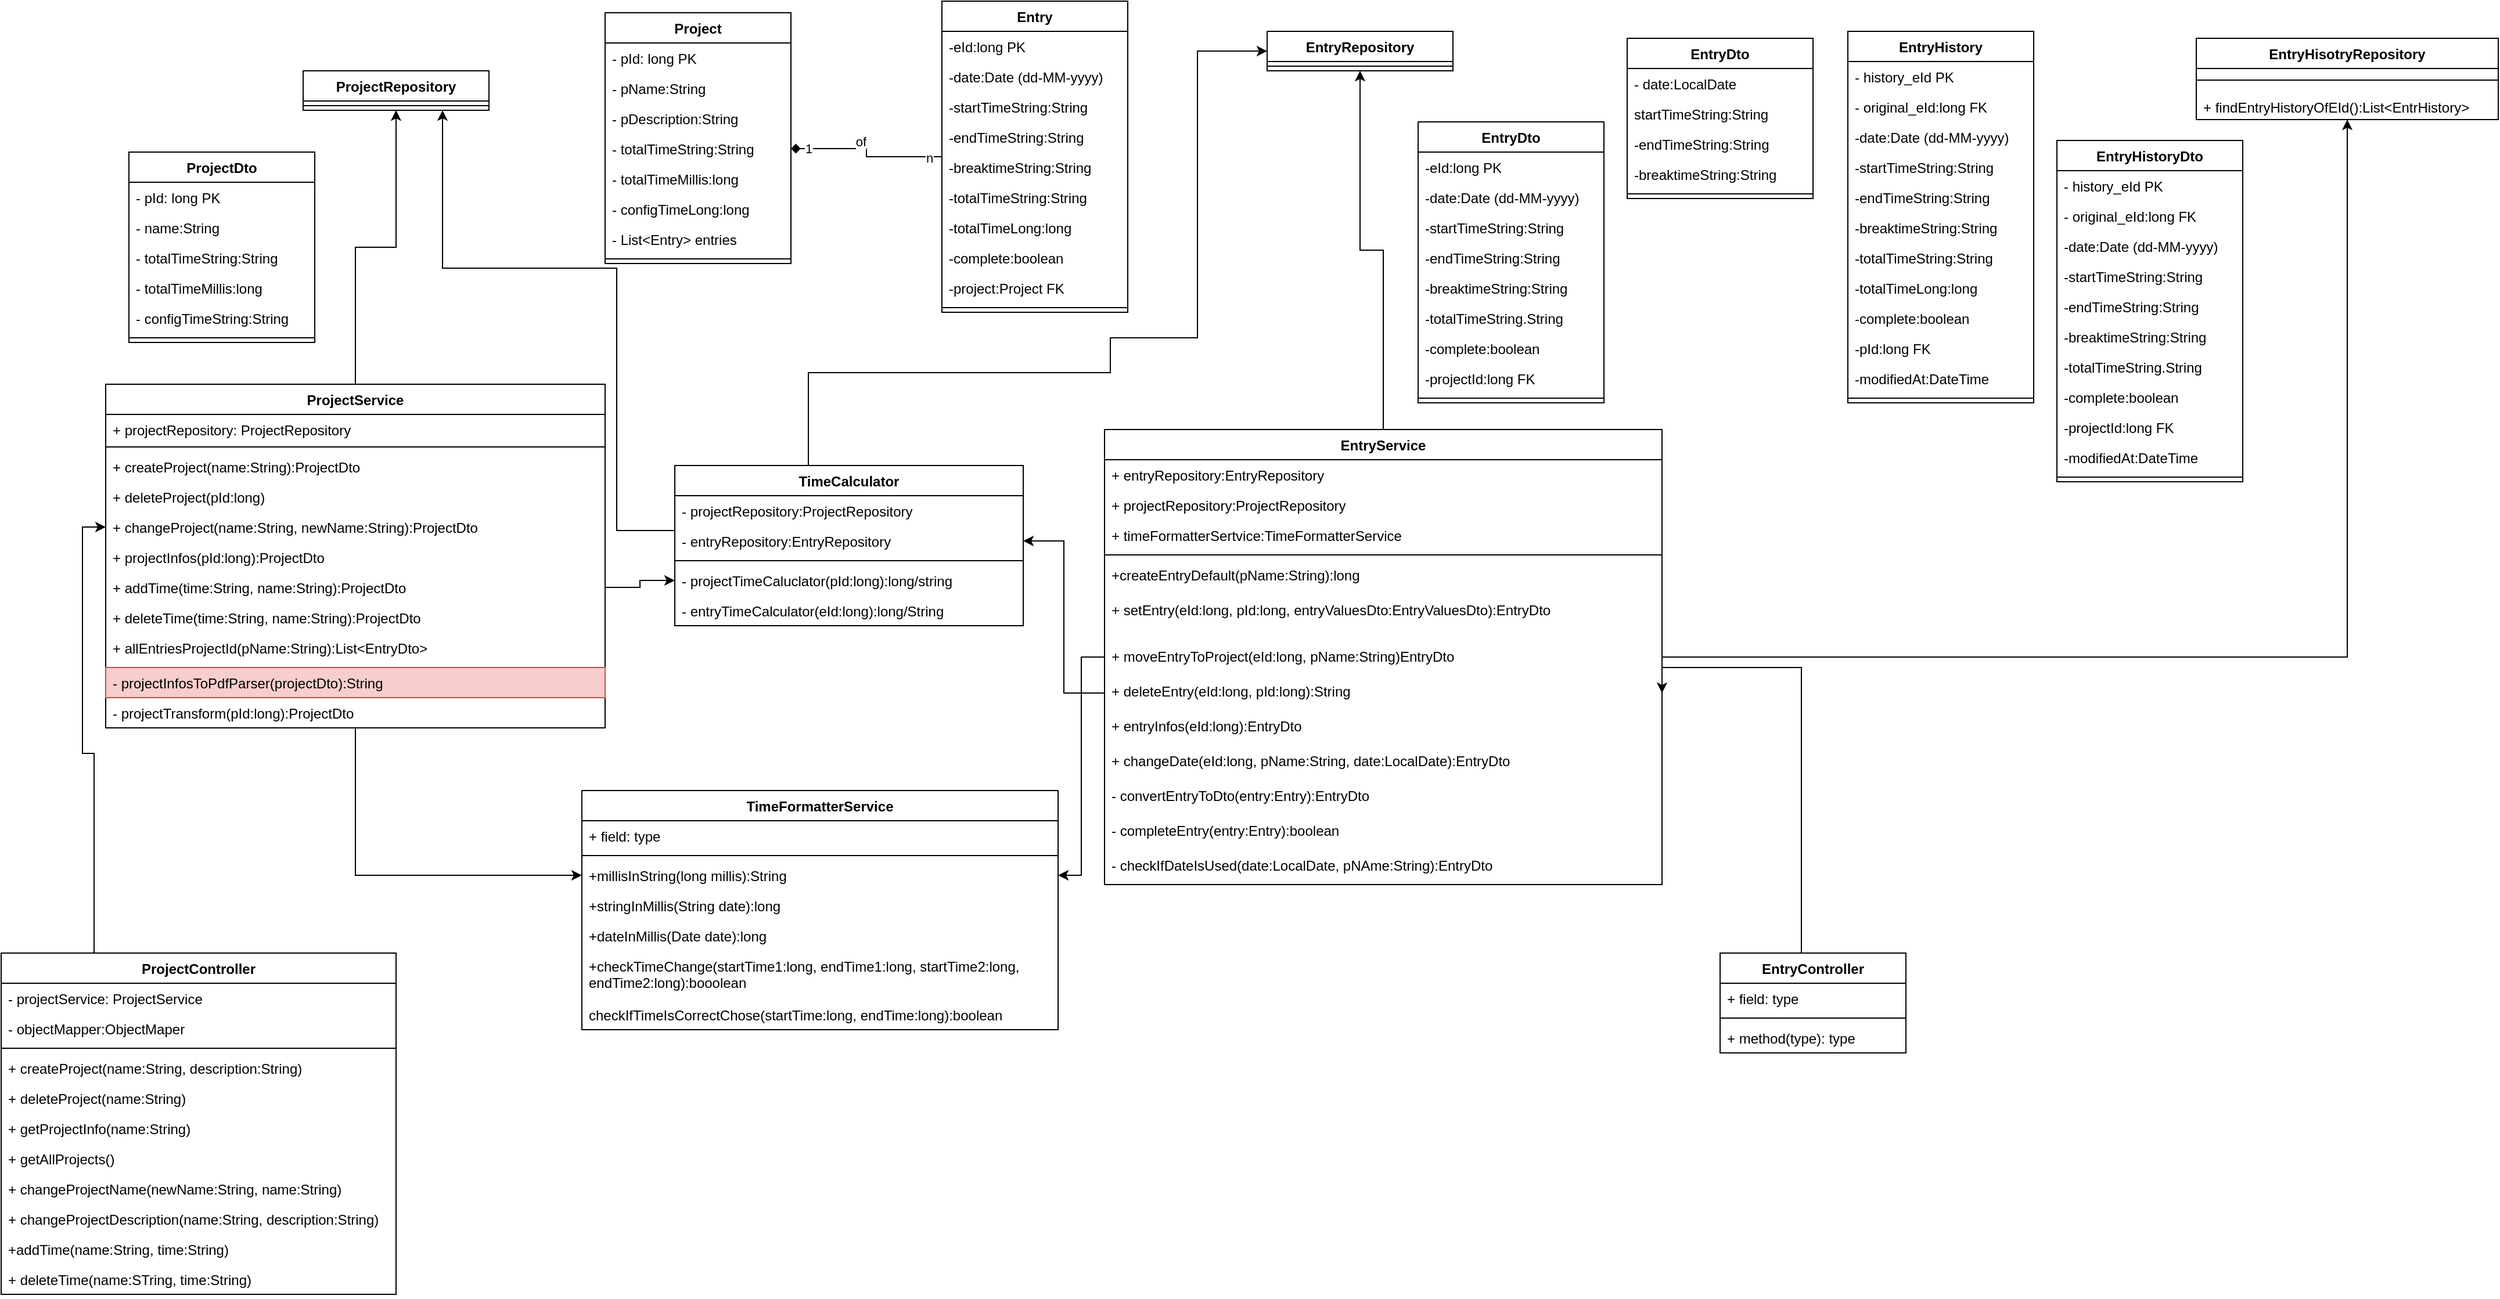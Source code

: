 <mxfile version="22.0.3" type="device">
  <diagram id="C5RBs43oDa-KdzZeNtuy" name="Page-1">
    <mxGraphModel dx="1861" dy="605" grid="1" gridSize="10" guides="1" tooltips="1" connect="1" arrows="1" fold="1" page="1" pageScale="1" pageWidth="827" pageHeight="1169" math="0" shadow="0">
      <root>
        <mxCell id="WIyWlLk6GJQsqaUBKTNV-0" />
        <mxCell id="WIyWlLk6GJQsqaUBKTNV-1" parent="WIyWlLk6GJQsqaUBKTNV-0" />
        <mxCell id="MqTbyZAQvjHWYt7Ieo_K-0" value="Project" style="swimlane;fontStyle=1;align=center;verticalAlign=top;childLayout=stackLayout;horizontal=1;startSize=26;horizontalStack=0;resizeParent=1;resizeParentMax=0;resizeLast=0;collapsible=1;marginBottom=0;whiteSpace=wrap;html=1;" parent="WIyWlLk6GJQsqaUBKTNV-1" vertex="1">
          <mxGeometry x="180" y="40" width="160" height="216" as="geometry" />
        </mxCell>
        <mxCell id="MqTbyZAQvjHWYt7Ieo_K-1" value="- pId: long PK" style="text;strokeColor=none;fillColor=none;align=left;verticalAlign=top;spacingLeft=4;spacingRight=4;overflow=hidden;rotatable=0;points=[[0,0.5],[1,0.5]];portConstraint=eastwest;whiteSpace=wrap;html=1;" parent="MqTbyZAQvjHWYt7Ieo_K-0" vertex="1">
          <mxGeometry y="26" width="160" height="26" as="geometry" />
        </mxCell>
        <mxCell id="MqTbyZAQvjHWYt7Ieo_K-11" value="- pName:String" style="text;strokeColor=none;fillColor=none;align=left;verticalAlign=top;spacingLeft=4;spacingRight=4;overflow=hidden;rotatable=0;points=[[0,0.5],[1,0.5]];portConstraint=eastwest;whiteSpace=wrap;html=1;" parent="MqTbyZAQvjHWYt7Ieo_K-0" vertex="1">
          <mxGeometry y="52" width="160" height="26" as="geometry" />
        </mxCell>
        <mxCell id="8mKDFnRd-coSrp0wZsbe-7" value="- pDescription:String" style="text;strokeColor=none;fillColor=none;align=left;verticalAlign=top;spacingLeft=4;spacingRight=4;overflow=hidden;rotatable=0;points=[[0,0.5],[1,0.5]];portConstraint=eastwest;whiteSpace=wrap;html=1;" parent="MqTbyZAQvjHWYt7Ieo_K-0" vertex="1">
          <mxGeometry y="78" width="160" height="26" as="geometry" />
        </mxCell>
        <mxCell id="MqTbyZAQvjHWYt7Ieo_K-12" value="- totalTimeString:String" style="text;strokeColor=none;fillColor=none;align=left;verticalAlign=top;spacingLeft=4;spacingRight=4;overflow=hidden;rotatable=0;points=[[0,0.5],[1,0.5]];portConstraint=eastwest;whiteSpace=wrap;html=1;" parent="MqTbyZAQvjHWYt7Ieo_K-0" vertex="1">
          <mxGeometry y="104" width="160" height="26" as="geometry" />
        </mxCell>
        <mxCell id="MqTbyZAQvjHWYt7Ieo_K-13" value="- totalTimeMillis:long" style="text;strokeColor=none;fillColor=none;align=left;verticalAlign=top;spacingLeft=4;spacingRight=4;overflow=hidden;rotatable=0;points=[[0,0.5],[1,0.5]];portConstraint=eastwest;whiteSpace=wrap;html=1;" parent="MqTbyZAQvjHWYt7Ieo_K-0" vertex="1">
          <mxGeometry y="130" width="160" height="26" as="geometry" />
        </mxCell>
        <mxCell id="MqTbyZAQvjHWYt7Ieo_K-17" value="- configTimeLong:long" style="text;strokeColor=none;fillColor=none;align=left;verticalAlign=top;spacingLeft=4;spacingRight=4;overflow=hidden;rotatable=0;points=[[0,0.5],[1,0.5]];portConstraint=eastwest;whiteSpace=wrap;html=1;" parent="MqTbyZAQvjHWYt7Ieo_K-0" vertex="1">
          <mxGeometry y="156" width="160" height="26" as="geometry" />
        </mxCell>
        <mxCell id="sRHcIwm3Rfbz5wvTVH0r-34" value="- List&amp;lt;Entry&amp;gt; entries" style="text;strokeColor=none;fillColor=none;align=left;verticalAlign=top;spacingLeft=4;spacingRight=4;overflow=hidden;rotatable=0;points=[[0,0.5],[1,0.5]];portConstraint=eastwest;whiteSpace=wrap;html=1;" parent="MqTbyZAQvjHWYt7Ieo_K-0" vertex="1">
          <mxGeometry y="182" width="160" height="26" as="geometry" />
        </mxCell>
        <mxCell id="MqTbyZAQvjHWYt7Ieo_K-2" value="" style="line;strokeWidth=1;fillColor=none;align=left;verticalAlign=middle;spacingTop=-1;spacingLeft=3;spacingRight=3;rotatable=0;labelPosition=right;points=[];portConstraint=eastwest;strokeColor=inherit;" parent="MqTbyZAQvjHWYt7Ieo_K-0" vertex="1">
          <mxGeometry y="208" width="160" height="8" as="geometry" />
        </mxCell>
        <mxCell id="MqTbyZAQvjHWYt7Ieo_K-25" style="edgeStyle=orthogonalEdgeStyle;rounded=0;orthogonalLoop=1;jettySize=auto;html=1;entryX=1;entryY=0.5;entryDx=0;entryDy=0;endArrow=diamond;endFill=1;" parent="WIyWlLk6GJQsqaUBKTNV-1" source="MqTbyZAQvjHWYt7Ieo_K-4" target="MqTbyZAQvjHWYt7Ieo_K-12" edge="1">
          <mxGeometry relative="1" as="geometry" />
        </mxCell>
        <mxCell id="MqTbyZAQvjHWYt7Ieo_K-26" value="of" style="edgeLabel;html=1;align=center;verticalAlign=middle;resizable=0;points=[];" parent="MqTbyZAQvjHWYt7Ieo_K-25" vertex="1" connectable="0">
          <mxGeometry x="0.127" y="-6" relative="1" as="geometry">
            <mxPoint as="offset" />
          </mxGeometry>
        </mxCell>
        <mxCell id="MqTbyZAQvjHWYt7Ieo_K-30" value="1" style="edgeLabel;html=1;align=center;verticalAlign=middle;resizable=0;points=[];" parent="MqTbyZAQvjHWYt7Ieo_K-25" vertex="1" connectable="0">
          <mxGeometry x="0.78" relative="1" as="geometry">
            <mxPoint as="offset" />
          </mxGeometry>
        </mxCell>
        <mxCell id="MqTbyZAQvjHWYt7Ieo_K-31" value="n" style="edgeLabel;html=1;align=center;verticalAlign=middle;resizable=0;points=[];" parent="MqTbyZAQvjHWYt7Ieo_K-25" vertex="1" connectable="0">
          <mxGeometry x="-0.835" y="1" relative="1" as="geometry">
            <mxPoint as="offset" />
          </mxGeometry>
        </mxCell>
        <mxCell id="MqTbyZAQvjHWYt7Ieo_K-4" value="Entry" style="swimlane;fontStyle=1;align=center;verticalAlign=top;childLayout=stackLayout;horizontal=1;startSize=26;horizontalStack=0;resizeParent=1;resizeParentMax=0;resizeLast=0;collapsible=1;marginBottom=0;whiteSpace=wrap;html=1;" parent="WIyWlLk6GJQsqaUBKTNV-1" vertex="1">
          <mxGeometry x="470" y="30" width="160" height="268" as="geometry" />
        </mxCell>
        <mxCell id="MqTbyZAQvjHWYt7Ieo_K-5" value="-eId:long PK" style="text;strokeColor=none;fillColor=none;align=left;verticalAlign=top;spacingLeft=4;spacingRight=4;overflow=hidden;rotatable=0;points=[[0,0.5],[1,0.5]];portConstraint=eastwest;whiteSpace=wrap;html=1;" parent="MqTbyZAQvjHWYt7Ieo_K-4" vertex="1">
          <mxGeometry y="26" width="160" height="26" as="geometry" />
        </mxCell>
        <mxCell id="MqTbyZAQvjHWYt7Ieo_K-19" value="-date:Date (dd-MM-yyyy)" style="text;strokeColor=none;fillColor=none;align=left;verticalAlign=top;spacingLeft=4;spacingRight=4;overflow=hidden;rotatable=0;points=[[0,0.5],[1,0.5]];portConstraint=eastwest;whiteSpace=wrap;html=1;" parent="MqTbyZAQvjHWYt7Ieo_K-4" vertex="1">
          <mxGeometry y="52" width="160" height="26" as="geometry" />
        </mxCell>
        <mxCell id="MqTbyZAQvjHWYt7Ieo_K-23" value="-startTimeString:String" style="text;strokeColor=none;fillColor=none;align=left;verticalAlign=top;spacingLeft=4;spacingRight=4;overflow=hidden;rotatable=0;points=[[0,0.5],[1,0.5]];portConstraint=eastwest;whiteSpace=wrap;html=1;" parent="MqTbyZAQvjHWYt7Ieo_K-4" vertex="1">
          <mxGeometry y="78" width="160" height="26" as="geometry" />
        </mxCell>
        <mxCell id="MqTbyZAQvjHWYt7Ieo_K-22" value="-endTimeString:String" style="text;strokeColor=none;fillColor=none;align=left;verticalAlign=top;spacingLeft=4;spacingRight=4;overflow=hidden;rotatable=0;points=[[0,0.5],[1,0.5]];portConstraint=eastwest;whiteSpace=wrap;html=1;" parent="MqTbyZAQvjHWYt7Ieo_K-4" vertex="1">
          <mxGeometry y="104" width="160" height="26" as="geometry" />
        </mxCell>
        <mxCell id="MqTbyZAQvjHWYt7Ieo_K-21" value="-breaktimeString:String" style="text;strokeColor=none;fillColor=none;align=left;verticalAlign=top;spacingLeft=4;spacingRight=4;overflow=hidden;rotatable=0;points=[[0,0.5],[1,0.5]];portConstraint=eastwest;whiteSpace=wrap;html=1;" parent="MqTbyZAQvjHWYt7Ieo_K-4" vertex="1">
          <mxGeometry y="130" width="160" height="26" as="geometry" />
        </mxCell>
        <mxCell id="MqTbyZAQvjHWYt7Ieo_K-29" value="-totalTimeString:String" style="text;strokeColor=none;fillColor=none;align=left;verticalAlign=top;spacingLeft=4;spacingRight=4;overflow=hidden;rotatable=0;points=[[0,0.5],[1,0.5]];portConstraint=eastwest;whiteSpace=wrap;html=1;" parent="MqTbyZAQvjHWYt7Ieo_K-4" vertex="1">
          <mxGeometry y="156" width="160" height="26" as="geometry" />
        </mxCell>
        <mxCell id="MqTbyZAQvjHWYt7Ieo_K-112" value="-totalTimeLong:long" style="text;strokeColor=none;fillColor=none;align=left;verticalAlign=top;spacingLeft=4;spacingRight=4;overflow=hidden;rotatable=0;points=[[0,0.5],[1,0.5]];portConstraint=eastwest;whiteSpace=wrap;html=1;" parent="MqTbyZAQvjHWYt7Ieo_K-4" vertex="1">
          <mxGeometry y="182" width="160" height="26" as="geometry" />
        </mxCell>
        <mxCell id="MqTbyZAQvjHWYt7Ieo_K-111" value="-complete:boolean" style="text;strokeColor=none;fillColor=none;align=left;verticalAlign=top;spacingLeft=4;spacingRight=4;overflow=hidden;rotatable=0;points=[[0,0.5],[1,0.5]];portConstraint=eastwest;whiteSpace=wrap;html=1;" parent="MqTbyZAQvjHWYt7Ieo_K-4" vertex="1">
          <mxGeometry y="208" width="160" height="26" as="geometry" />
        </mxCell>
        <mxCell id="MqTbyZAQvjHWYt7Ieo_K-18" value="-project:Project FK" style="text;strokeColor=none;fillColor=none;align=left;verticalAlign=top;spacingLeft=4;spacingRight=4;overflow=hidden;rotatable=0;points=[[0,0.5],[1,0.5]];portConstraint=eastwest;whiteSpace=wrap;html=1;" parent="MqTbyZAQvjHWYt7Ieo_K-4" vertex="1">
          <mxGeometry y="234" width="160" height="26" as="geometry" />
        </mxCell>
        <mxCell id="MqTbyZAQvjHWYt7Ieo_K-6" value="" style="line;strokeWidth=1;fillColor=none;align=left;verticalAlign=middle;spacingTop=-1;spacingLeft=3;spacingRight=3;rotatable=0;labelPosition=right;points=[];portConstraint=eastwest;strokeColor=inherit;" parent="MqTbyZAQvjHWYt7Ieo_K-4" vertex="1">
          <mxGeometry y="260" width="160" height="8" as="geometry" />
        </mxCell>
        <mxCell id="MqTbyZAQvjHWYt7Ieo_K-131" style="edgeStyle=orthogonalEdgeStyle;rounded=0;orthogonalLoop=1;jettySize=auto;html=1;entryX=0.75;entryY=1;entryDx=0;entryDy=0;" parent="WIyWlLk6GJQsqaUBKTNV-1" source="MqTbyZAQvjHWYt7Ieo_K-42" target="MqTbyZAQvjHWYt7Ieo_K-63" edge="1">
          <mxGeometry relative="1" as="geometry">
            <Array as="points">
              <mxPoint x="190" y="486" />
              <mxPoint x="190" y="260" />
              <mxPoint x="40" y="260" />
            </Array>
          </mxGeometry>
        </mxCell>
        <mxCell id="MqTbyZAQvjHWYt7Ieo_K-42" value="TimeCalculator" style="swimlane;fontStyle=1;align=center;verticalAlign=top;childLayout=stackLayout;horizontal=1;startSize=26;horizontalStack=0;resizeParent=1;resizeParentMax=0;resizeLast=0;collapsible=1;marginBottom=0;whiteSpace=wrap;html=1;" parent="WIyWlLk6GJQsqaUBKTNV-1" vertex="1">
          <mxGeometry x="240" y="430" width="300" height="138" as="geometry" />
        </mxCell>
        <mxCell id="MqTbyZAQvjHWYt7Ieo_K-43" value="- projectRepository:ProjectRepository" style="text;strokeColor=none;fillColor=none;align=left;verticalAlign=top;spacingLeft=4;spacingRight=4;overflow=hidden;rotatable=0;points=[[0,0.5],[1,0.5]];portConstraint=eastwest;whiteSpace=wrap;html=1;" parent="MqTbyZAQvjHWYt7Ieo_K-42" vertex="1">
          <mxGeometry y="26" width="300" height="26" as="geometry" />
        </mxCell>
        <mxCell id="MqTbyZAQvjHWYt7Ieo_K-82" value="- entryRepository:EntryRepository&amp;nbsp;" style="text;strokeColor=none;fillColor=none;align=left;verticalAlign=top;spacingLeft=4;spacingRight=4;overflow=hidden;rotatable=0;points=[[0,0.5],[1,0.5]];portConstraint=eastwest;whiteSpace=wrap;html=1;" parent="MqTbyZAQvjHWYt7Ieo_K-42" vertex="1">
          <mxGeometry y="52" width="300" height="26" as="geometry" />
        </mxCell>
        <mxCell id="MqTbyZAQvjHWYt7Ieo_K-44" value="" style="line;strokeWidth=1;fillColor=none;align=left;verticalAlign=middle;spacingTop=-1;spacingLeft=3;spacingRight=3;rotatable=0;labelPosition=right;points=[];portConstraint=eastwest;strokeColor=inherit;" parent="MqTbyZAQvjHWYt7Ieo_K-42" vertex="1">
          <mxGeometry y="78" width="300" height="8" as="geometry" />
        </mxCell>
        <mxCell id="MqTbyZAQvjHWYt7Ieo_K-45" value="- projectTimeCaluclator(pId:long):long/string" style="text;strokeColor=none;fillColor=none;align=left;verticalAlign=top;spacingLeft=4;spacingRight=4;overflow=hidden;rotatable=0;points=[[0,0.5],[1,0.5]];portConstraint=eastwest;whiteSpace=wrap;html=1;" parent="MqTbyZAQvjHWYt7Ieo_K-42" vertex="1">
          <mxGeometry y="86" width="300" height="26" as="geometry" />
        </mxCell>
        <mxCell id="fD2JWczTQaxcR9RV5-q2-13" value="- entryTimeCalculator(eId:long):long/String" style="text;strokeColor=none;fillColor=none;align=left;verticalAlign=top;spacingLeft=4;spacingRight=4;overflow=hidden;rotatable=0;points=[[0,0.5],[1,0.5]];portConstraint=eastwest;whiteSpace=wrap;html=1;" parent="MqTbyZAQvjHWYt7Ieo_K-42" vertex="1">
          <mxGeometry y="112" width="300" height="26" as="geometry" />
        </mxCell>
        <mxCell id="MqTbyZAQvjHWYt7Ieo_K-119" style="edgeStyle=orthogonalEdgeStyle;rounded=0;orthogonalLoop=1;jettySize=auto;html=1;entryX=0;entryY=0.5;entryDx=0;entryDy=0;" parent="WIyWlLk6GJQsqaUBKTNV-1" source="MqTbyZAQvjHWYt7Ieo_K-55" target="MqTbyZAQvjHWYt7Ieo_K-87" edge="1">
          <mxGeometry relative="1" as="geometry" />
        </mxCell>
        <mxCell id="MqTbyZAQvjHWYt7Ieo_K-124" style="edgeStyle=orthogonalEdgeStyle;rounded=0;orthogonalLoop=1;jettySize=auto;html=1;entryX=0.5;entryY=1;entryDx=0;entryDy=0;" parent="WIyWlLk6GJQsqaUBKTNV-1" source="MqTbyZAQvjHWYt7Ieo_K-55" target="MqTbyZAQvjHWYt7Ieo_K-63" edge="1">
          <mxGeometry relative="1" as="geometry" />
        </mxCell>
        <mxCell id="MqTbyZAQvjHWYt7Ieo_K-55" value="ProjectService" style="swimlane;fontStyle=1;align=center;verticalAlign=top;childLayout=stackLayout;horizontal=1;startSize=26;horizontalStack=0;resizeParent=1;resizeParentMax=0;resizeLast=0;collapsible=1;marginBottom=0;whiteSpace=wrap;html=1;" parent="WIyWlLk6GJQsqaUBKTNV-1" vertex="1">
          <mxGeometry x="-250" y="360" width="430" height="296" as="geometry" />
        </mxCell>
        <mxCell id="MqTbyZAQvjHWYt7Ieo_K-56" value="+ projectRepository: ProjectRepository" style="text;strokeColor=none;fillColor=none;align=left;verticalAlign=top;spacingLeft=4;spacingRight=4;overflow=hidden;rotatable=0;points=[[0,0.5],[1,0.5]];portConstraint=eastwest;whiteSpace=wrap;html=1;" parent="MqTbyZAQvjHWYt7Ieo_K-55" vertex="1">
          <mxGeometry y="26" width="430" height="24" as="geometry" />
        </mxCell>
        <mxCell id="MqTbyZAQvjHWYt7Ieo_K-57" value="" style="line;strokeWidth=1;fillColor=none;align=left;verticalAlign=middle;spacingTop=-1;spacingLeft=3;spacingRight=3;rotatable=0;labelPosition=right;points=[];portConstraint=eastwest;strokeColor=inherit;" parent="MqTbyZAQvjHWYt7Ieo_K-55" vertex="1">
          <mxGeometry y="50" width="430" height="8" as="geometry" />
        </mxCell>
        <mxCell id="MqTbyZAQvjHWYt7Ieo_K-58" value="+ createProject(name:String):ProjectDto" style="text;strokeColor=none;fillColor=none;align=left;verticalAlign=top;spacingLeft=4;spacingRight=4;overflow=hidden;rotatable=0;points=[[0,0.5],[1,0.5]];portConstraint=eastwest;whiteSpace=wrap;html=1;" parent="MqTbyZAQvjHWYt7Ieo_K-55" vertex="1">
          <mxGeometry y="58" width="430" height="26" as="geometry" />
        </mxCell>
        <mxCell id="MqTbyZAQvjHWYt7Ieo_K-90" value="+ deleteProject(pId:long)" style="text;strokeColor=none;fillColor=none;align=left;verticalAlign=top;spacingLeft=4;spacingRight=4;overflow=hidden;rotatable=0;points=[[0,0.5],[1,0.5]];portConstraint=eastwest;whiteSpace=wrap;html=1;" parent="MqTbyZAQvjHWYt7Ieo_K-55" vertex="1">
          <mxGeometry y="84" width="430" height="26" as="geometry" />
        </mxCell>
        <mxCell id="MqTbyZAQvjHWYt7Ieo_K-91" value="+ changeProject(name:String, newName:String):ProjectDto" style="text;strokeColor=none;fillColor=none;align=left;verticalAlign=top;spacingLeft=4;spacingRight=4;overflow=hidden;rotatable=0;points=[[0,0.5],[1,0.5]];portConstraint=eastwest;whiteSpace=wrap;html=1;" parent="MqTbyZAQvjHWYt7Ieo_K-55" vertex="1">
          <mxGeometry y="110" width="430" height="26" as="geometry" />
        </mxCell>
        <mxCell id="MqTbyZAQvjHWYt7Ieo_K-93" value="+ projectInfos(pId:long):ProjectDto" style="text;strokeColor=none;fillColor=none;align=left;verticalAlign=top;spacingLeft=4;spacingRight=4;overflow=hidden;rotatable=0;points=[[0,0.5],[1,0.5]];portConstraint=eastwest;whiteSpace=wrap;html=1;" parent="MqTbyZAQvjHWYt7Ieo_K-55" vertex="1">
          <mxGeometry y="136" width="430" height="26" as="geometry" />
        </mxCell>
        <mxCell id="MqTbyZAQvjHWYt7Ieo_K-116" value="+ addTime(time:String, name:String):ProjectDto" style="text;strokeColor=none;fillColor=none;align=left;verticalAlign=top;spacingLeft=4;spacingRight=4;overflow=hidden;rotatable=0;points=[[0,0.5],[1,0.5]];portConstraint=eastwest;whiteSpace=wrap;html=1;" parent="MqTbyZAQvjHWYt7Ieo_K-55" vertex="1">
          <mxGeometry y="162" width="430" height="26" as="geometry" />
        </mxCell>
        <mxCell id="MqTbyZAQvjHWYt7Ieo_K-115" value="+ deleteTime(time:String, name:String):ProjectDto" style="text;strokeColor=none;fillColor=none;align=left;verticalAlign=top;spacingLeft=4;spacingRight=4;overflow=hidden;rotatable=0;points=[[0,0.5],[1,0.5]];portConstraint=eastwest;whiteSpace=wrap;html=1;" parent="MqTbyZAQvjHWYt7Ieo_K-55" vertex="1">
          <mxGeometry y="188" width="430" height="26" as="geometry" />
        </mxCell>
        <mxCell id="MqTbyZAQvjHWYt7Ieo_K-129" value="+ allEntriesProjectId(pName:String):List&amp;lt;EntryDto&amp;gt;" style="text;strokeColor=none;fillColor=none;align=left;verticalAlign=top;spacingLeft=4;spacingRight=4;overflow=hidden;rotatable=0;points=[[0,0.5],[1,0.5]];portConstraint=eastwest;whiteSpace=wrap;html=1;" parent="MqTbyZAQvjHWYt7Ieo_K-55" vertex="1">
          <mxGeometry y="214" width="430" height="30" as="geometry" />
        </mxCell>
        <mxCell id="sRHcIwm3Rfbz5wvTVH0r-0" value="- projectInfosToPdfParser(projectDto):String" style="text;strokeColor=#b85450;fillColor=#f8cecc;align=left;verticalAlign=top;spacingLeft=4;spacingRight=4;overflow=hidden;rotatable=0;points=[[0,0.5],[1,0.5]];portConstraint=eastwest;whiteSpace=wrap;html=1;" parent="MqTbyZAQvjHWYt7Ieo_K-55" vertex="1">
          <mxGeometry y="244" width="430" height="26" as="geometry" />
        </mxCell>
        <mxCell id="MqTbyZAQvjHWYt7Ieo_K-114" value="- projectTransform(pId:long):ProjectDto" style="text;strokeColor=none;fillColor=none;align=left;verticalAlign=top;spacingLeft=4;spacingRight=4;overflow=hidden;rotatable=0;points=[[0,0.5],[1,0.5]];portConstraint=eastwest;whiteSpace=wrap;html=1;" parent="MqTbyZAQvjHWYt7Ieo_K-55" vertex="1">
          <mxGeometry y="270" width="430" height="26" as="geometry" />
        </mxCell>
        <mxCell id="MqTbyZAQvjHWYt7Ieo_K-120" style="edgeStyle=orthogonalEdgeStyle;rounded=0;orthogonalLoop=1;jettySize=auto;html=1;entryX=1;entryY=0.5;entryDx=0;entryDy=0;" parent="WIyWlLk6GJQsqaUBKTNV-1" source="MqTbyZAQvjHWYt7Ieo_K-59" target="MqTbyZAQvjHWYt7Ieo_K-87" edge="1">
          <mxGeometry relative="1" as="geometry" />
        </mxCell>
        <mxCell id="MqTbyZAQvjHWYt7Ieo_K-123" style="edgeStyle=orthogonalEdgeStyle;rounded=0;orthogonalLoop=1;jettySize=auto;html=1;entryX=0.5;entryY=1;entryDx=0;entryDy=0;" parent="WIyWlLk6GJQsqaUBKTNV-1" source="MqTbyZAQvjHWYt7Ieo_K-59" target="MqTbyZAQvjHWYt7Ieo_K-67" edge="1">
          <mxGeometry relative="1" as="geometry" />
        </mxCell>
        <mxCell id="sRHcIwm3Rfbz5wvTVH0r-17" style="edgeStyle=orthogonalEdgeStyle;rounded=0;orthogonalLoop=1;jettySize=auto;html=1;entryX=0.5;entryY=1;entryDx=0;entryDy=0;" parent="WIyWlLk6GJQsqaUBKTNV-1" source="MqTbyZAQvjHWYt7Ieo_K-59" target="sRHcIwm3Rfbz5wvTVH0r-15" edge="1">
          <mxGeometry relative="1" as="geometry" />
        </mxCell>
        <mxCell id="MqTbyZAQvjHWYt7Ieo_K-59" value="EntryService" style="swimlane;fontStyle=1;align=center;verticalAlign=top;childLayout=stackLayout;horizontal=1;startSize=26;horizontalStack=0;resizeParent=1;resizeParentMax=0;resizeLast=0;collapsible=1;marginBottom=0;whiteSpace=wrap;html=1;" parent="WIyWlLk6GJQsqaUBKTNV-1" vertex="1">
          <mxGeometry x="610" y="399" width="480" height="392" as="geometry" />
        </mxCell>
        <mxCell id="MqTbyZAQvjHWYt7Ieo_K-60" value="+ entryRepository:EntryRepository" style="text;strokeColor=none;fillColor=none;align=left;verticalAlign=top;spacingLeft=4;spacingRight=4;overflow=hidden;rotatable=0;points=[[0,0.5],[1,0.5]];portConstraint=eastwest;whiteSpace=wrap;html=1;" parent="MqTbyZAQvjHWYt7Ieo_K-59" vertex="1">
          <mxGeometry y="26" width="480" height="26" as="geometry" />
        </mxCell>
        <mxCell id="u5upTbgD6Daek4s9XFTn-3" value="+ projectRepository:ProjectRepository" style="text;strokeColor=none;fillColor=none;align=left;verticalAlign=top;spacingLeft=4;spacingRight=4;overflow=hidden;rotatable=0;points=[[0,0.5],[1,0.5]];portConstraint=eastwest;whiteSpace=wrap;html=1;" vertex="1" parent="MqTbyZAQvjHWYt7Ieo_K-59">
          <mxGeometry y="52" width="480" height="26" as="geometry" />
        </mxCell>
        <mxCell id="u5upTbgD6Daek4s9XFTn-4" value="+ timeFormatterSertvice:TimeFormatterService" style="text;strokeColor=none;fillColor=none;align=left;verticalAlign=top;spacingLeft=4;spacingRight=4;overflow=hidden;rotatable=0;points=[[0,0.5],[1,0.5]];portConstraint=eastwest;whiteSpace=wrap;html=1;" vertex="1" parent="MqTbyZAQvjHWYt7Ieo_K-59">
          <mxGeometry y="78" width="480" height="26" as="geometry" />
        </mxCell>
        <mxCell id="MqTbyZAQvjHWYt7Ieo_K-61" value="" style="line;strokeWidth=1;fillColor=none;align=left;verticalAlign=middle;spacingTop=-1;spacingLeft=3;spacingRight=3;rotatable=0;labelPosition=right;points=[];portConstraint=eastwest;strokeColor=inherit;" parent="MqTbyZAQvjHWYt7Ieo_K-59" vertex="1">
          <mxGeometry y="104" width="480" height="8" as="geometry" />
        </mxCell>
        <mxCell id="sRHcIwm3Rfbz5wvTVH0r-37" value="+createEntryDefault(pName:String):long" style="text;strokeColor=none;fillColor=none;align=left;verticalAlign=top;spacingLeft=4;spacingRight=4;overflow=hidden;rotatable=0;points=[[0,0.5],[1,0.5]];portConstraint=eastwest;whiteSpace=wrap;html=1;" parent="MqTbyZAQvjHWYt7Ieo_K-59" vertex="1">
          <mxGeometry y="112" width="480" height="30" as="geometry" />
        </mxCell>
        <mxCell id="MqTbyZAQvjHWYt7Ieo_K-92" value="+ setEntry(eId:long, pId:long, entryValuesDto:EntryValuesDto):EntryDto" style="text;strokeColor=none;fillColor=none;align=left;verticalAlign=top;spacingLeft=4;spacingRight=4;overflow=hidden;rotatable=0;points=[[0,0.5],[1,0.5]];portConstraint=eastwest;whiteSpace=wrap;html=1;" parent="MqTbyZAQvjHWYt7Ieo_K-59" vertex="1">
          <mxGeometry y="142" width="480" height="40" as="geometry" />
        </mxCell>
        <mxCell id="u5upTbgD6Daek4s9XFTn-0" value="+ moveEntryToProject(eId:long, pName:String)EntryDto" style="text;strokeColor=none;fillColor=none;align=left;verticalAlign=top;spacingLeft=4;spacingRight=4;overflow=hidden;rotatable=0;points=[[0,0.5],[1,0.5]];portConstraint=eastwest;whiteSpace=wrap;html=1;" vertex="1" parent="MqTbyZAQvjHWYt7Ieo_K-59">
          <mxGeometry y="182" width="480" height="30" as="geometry" />
        </mxCell>
        <mxCell id="MqTbyZAQvjHWYt7Ieo_K-117" value="+ deleteEntry(eId:long, pId:long):String" style="text;strokeColor=none;fillColor=none;align=left;verticalAlign=top;spacingLeft=4;spacingRight=4;overflow=hidden;rotatable=0;points=[[0,0.5],[1,0.5]];portConstraint=eastwest;whiteSpace=wrap;html=1;" parent="MqTbyZAQvjHWYt7Ieo_K-59" vertex="1">
          <mxGeometry y="212" width="480" height="30" as="geometry" />
        </mxCell>
        <mxCell id="MqTbyZAQvjHWYt7Ieo_K-128" value="+ entryInfos(eId:long):EntryDto" style="text;strokeColor=none;fillColor=none;align=left;verticalAlign=top;spacingLeft=4;spacingRight=4;overflow=hidden;rotatable=0;points=[[0,0.5],[1,0.5]];portConstraint=eastwest;whiteSpace=wrap;html=1;" parent="MqTbyZAQvjHWYt7Ieo_K-59" vertex="1">
          <mxGeometry y="242" width="480" height="30" as="geometry" />
        </mxCell>
        <mxCell id="u5upTbgD6Daek4s9XFTn-2" value="+ changeDate(eId:long, pName:String, date:LocalDate):EntryDto" style="text;strokeColor=none;fillColor=none;align=left;verticalAlign=top;spacingLeft=4;spacingRight=4;overflow=hidden;rotatable=0;points=[[0,0.5],[1,0.5]];portConstraint=eastwest;whiteSpace=wrap;html=1;" vertex="1" parent="MqTbyZAQvjHWYt7Ieo_K-59">
          <mxGeometry y="272" width="480" height="30" as="geometry" />
        </mxCell>
        <mxCell id="MqTbyZAQvjHWYt7Ieo_K-62" value="- convertEntryToDto(entry:Entry):EntryDto" style="text;strokeColor=none;fillColor=none;align=left;verticalAlign=top;spacingLeft=4;spacingRight=4;overflow=hidden;rotatable=0;points=[[0,0.5],[1,0.5]];portConstraint=eastwest;whiteSpace=wrap;html=1;" parent="MqTbyZAQvjHWYt7Ieo_K-59" vertex="1">
          <mxGeometry y="302" width="480" height="30" as="geometry" />
        </mxCell>
        <mxCell id="MqTbyZAQvjHWYt7Ieo_K-125" value="- completeEntry(entry:Entry):boolean&amp;nbsp;" style="text;strokeColor=none;fillColor=none;align=left;verticalAlign=top;spacingLeft=4;spacingRight=4;overflow=hidden;rotatable=0;points=[[0,0.5],[1,0.5]];portConstraint=eastwest;whiteSpace=wrap;html=1;" parent="MqTbyZAQvjHWYt7Ieo_K-59" vertex="1">
          <mxGeometry y="332" width="480" height="30" as="geometry" />
        </mxCell>
        <mxCell id="u5upTbgD6Daek4s9XFTn-1" value="- checkIfDateIsUsed(date:LocalDate, pNAme:String):EntryDto" style="text;strokeColor=none;fillColor=none;align=left;verticalAlign=top;spacingLeft=4;spacingRight=4;overflow=hidden;rotatable=0;points=[[0,0.5],[1,0.5]];portConstraint=eastwest;whiteSpace=wrap;html=1;" vertex="1" parent="MqTbyZAQvjHWYt7Ieo_K-59">
          <mxGeometry y="362" width="480" height="30" as="geometry" />
        </mxCell>
        <mxCell id="MqTbyZAQvjHWYt7Ieo_K-63" value="ProjectRepository" style="swimlane;fontStyle=1;align=center;verticalAlign=top;childLayout=stackLayout;horizontal=1;startSize=26;horizontalStack=0;resizeParent=1;resizeParentMax=0;resizeLast=0;collapsible=1;marginBottom=0;whiteSpace=wrap;html=1;" parent="WIyWlLk6GJQsqaUBKTNV-1" vertex="1">
          <mxGeometry x="-80" y="90" width="160" height="34" as="geometry" />
        </mxCell>
        <mxCell id="MqTbyZAQvjHWYt7Ieo_K-65" value="" style="line;strokeWidth=1;fillColor=none;align=left;verticalAlign=middle;spacingTop=-1;spacingLeft=3;spacingRight=3;rotatable=0;labelPosition=right;points=[];portConstraint=eastwest;strokeColor=inherit;" parent="MqTbyZAQvjHWYt7Ieo_K-63" vertex="1">
          <mxGeometry y="26" width="160" height="8" as="geometry" />
        </mxCell>
        <mxCell id="MqTbyZAQvjHWYt7Ieo_K-67" value="EntryRepository" style="swimlane;fontStyle=1;align=center;verticalAlign=top;childLayout=stackLayout;horizontal=1;startSize=26;horizontalStack=0;resizeParent=1;resizeParentMax=0;resizeLast=0;collapsible=1;marginBottom=0;whiteSpace=wrap;html=1;" parent="WIyWlLk6GJQsqaUBKTNV-1" vertex="1">
          <mxGeometry x="750" y="56" width="160" height="34" as="geometry" />
        </mxCell>
        <mxCell id="MqTbyZAQvjHWYt7Ieo_K-69" value="" style="line;strokeWidth=1;fillColor=none;align=left;verticalAlign=middle;spacingTop=-1;spacingLeft=3;spacingRight=3;rotatable=0;labelPosition=right;points=[];portConstraint=eastwest;strokeColor=inherit;" parent="MqTbyZAQvjHWYt7Ieo_K-67" vertex="1">
          <mxGeometry y="26" width="160" height="8" as="geometry" />
        </mxCell>
        <mxCell id="MqTbyZAQvjHWYt7Ieo_K-122" style="edgeStyle=orthogonalEdgeStyle;rounded=0;orthogonalLoop=1;jettySize=auto;html=1;entryX=0;entryY=0.5;entryDx=0;entryDy=0;" parent="WIyWlLk6GJQsqaUBKTNV-1" source="MqTbyZAQvjHWYt7Ieo_K-72" target="MqTbyZAQvjHWYt7Ieo_K-91" edge="1">
          <mxGeometry relative="1" as="geometry">
            <Array as="points">
              <mxPoint x="-260" y="678" />
              <mxPoint x="-270" y="678" />
              <mxPoint x="-270" y="483" />
            </Array>
          </mxGeometry>
        </mxCell>
        <mxCell id="MqTbyZAQvjHWYt7Ieo_K-72" value="ProjectController" style="swimlane;fontStyle=1;align=center;verticalAlign=top;childLayout=stackLayout;horizontal=1;startSize=26;horizontalStack=0;resizeParent=1;resizeParentMax=0;resizeLast=0;collapsible=1;marginBottom=0;whiteSpace=wrap;html=1;" parent="WIyWlLk6GJQsqaUBKTNV-1" vertex="1">
          <mxGeometry x="-340" y="850" width="340" height="294" as="geometry" />
        </mxCell>
        <mxCell id="MqTbyZAQvjHWYt7Ieo_K-73" value="- projectService: ProjectService" style="text;strokeColor=none;fillColor=none;align=left;verticalAlign=top;spacingLeft=4;spacingRight=4;overflow=hidden;rotatable=0;points=[[0,0.5],[1,0.5]];portConstraint=eastwest;whiteSpace=wrap;html=1;" parent="MqTbyZAQvjHWYt7Ieo_K-72" vertex="1">
          <mxGeometry y="26" width="340" height="26" as="geometry" />
        </mxCell>
        <mxCell id="fD2JWczTQaxcR9RV5-q2-4" value="- objectMapper:ObjectMaper" style="text;strokeColor=none;fillColor=none;align=left;verticalAlign=top;spacingLeft=4;spacingRight=4;overflow=hidden;rotatable=0;points=[[0,0.5],[1,0.5]];portConstraint=eastwest;whiteSpace=wrap;html=1;" parent="MqTbyZAQvjHWYt7Ieo_K-72" vertex="1">
          <mxGeometry y="52" width="340" height="26" as="geometry" />
        </mxCell>
        <mxCell id="MqTbyZAQvjHWYt7Ieo_K-74" value="" style="line;strokeWidth=1;fillColor=none;align=left;verticalAlign=middle;spacingTop=-1;spacingLeft=3;spacingRight=3;rotatable=0;labelPosition=right;points=[];portConstraint=eastwest;strokeColor=inherit;" parent="MqTbyZAQvjHWYt7Ieo_K-72" vertex="1">
          <mxGeometry y="78" width="340" height="8" as="geometry" />
        </mxCell>
        <mxCell id="MqTbyZAQvjHWYt7Ieo_K-75" value="+ createProject(name:String, description:String)" style="text;strokeColor=none;fillColor=none;align=left;verticalAlign=top;spacingLeft=4;spacingRight=4;overflow=hidden;rotatable=0;points=[[0,0.5],[1,0.5]];portConstraint=eastwest;whiteSpace=wrap;html=1;" parent="MqTbyZAQvjHWYt7Ieo_K-72" vertex="1">
          <mxGeometry y="86" width="340" height="26" as="geometry" />
        </mxCell>
        <mxCell id="fD2JWczTQaxcR9RV5-q2-5" value="+ deleteProject(name:String)" style="text;strokeColor=none;fillColor=none;align=left;verticalAlign=top;spacingLeft=4;spacingRight=4;overflow=hidden;rotatable=0;points=[[0,0.5],[1,0.5]];portConstraint=eastwest;whiteSpace=wrap;html=1;" parent="MqTbyZAQvjHWYt7Ieo_K-72" vertex="1">
          <mxGeometry y="112" width="340" height="26" as="geometry" />
        </mxCell>
        <mxCell id="fD2JWczTQaxcR9RV5-q2-6" value="+ getProjectInfo(name:String)" style="text;strokeColor=none;fillColor=none;align=left;verticalAlign=top;spacingLeft=4;spacingRight=4;overflow=hidden;rotatable=0;points=[[0,0.5],[1,0.5]];portConstraint=eastwest;whiteSpace=wrap;html=1;" parent="MqTbyZAQvjHWYt7Ieo_K-72" vertex="1">
          <mxGeometry y="138" width="340" height="26" as="geometry" />
        </mxCell>
        <mxCell id="fD2JWczTQaxcR9RV5-q2-11" value="+ getAllProjects()" style="text;strokeColor=none;fillColor=none;align=left;verticalAlign=top;spacingLeft=4;spacingRight=4;overflow=hidden;rotatable=0;points=[[0,0.5],[1,0.5]];portConstraint=eastwest;whiteSpace=wrap;html=1;" parent="MqTbyZAQvjHWYt7Ieo_K-72" vertex="1">
          <mxGeometry y="164" width="340" height="26" as="geometry" />
        </mxCell>
        <mxCell id="fD2JWczTQaxcR9RV5-q2-7" value="+ changeProjectName(newName:String, name:String)" style="text;strokeColor=none;fillColor=none;align=left;verticalAlign=top;spacingLeft=4;spacingRight=4;overflow=hidden;rotatable=0;points=[[0,0.5],[1,0.5]];portConstraint=eastwest;whiteSpace=wrap;html=1;" parent="MqTbyZAQvjHWYt7Ieo_K-72" vertex="1">
          <mxGeometry y="190" width="340" height="26" as="geometry" />
        </mxCell>
        <mxCell id="fD2JWczTQaxcR9RV5-q2-8" value="+ changeProjectDescription(name:String, description:String)" style="text;strokeColor=none;fillColor=none;align=left;verticalAlign=top;spacingLeft=4;spacingRight=4;overflow=hidden;rotatable=0;points=[[0,0.5],[1,0.5]];portConstraint=eastwest;whiteSpace=wrap;html=1;" parent="MqTbyZAQvjHWYt7Ieo_K-72" vertex="1">
          <mxGeometry y="216" width="340" height="26" as="geometry" />
        </mxCell>
        <mxCell id="fD2JWczTQaxcR9RV5-q2-9" value="+addTime(name:String, time:String)" style="text;strokeColor=none;fillColor=none;align=left;verticalAlign=top;spacingLeft=4;spacingRight=4;overflow=hidden;rotatable=0;points=[[0,0.5],[1,0.5]];portConstraint=eastwest;whiteSpace=wrap;html=1;" parent="MqTbyZAQvjHWYt7Ieo_K-72" vertex="1">
          <mxGeometry y="242" width="340" height="26" as="geometry" />
        </mxCell>
        <mxCell id="fD2JWczTQaxcR9RV5-q2-10" value="+ deleteTime(name:STring, time:String)" style="text;strokeColor=none;fillColor=none;align=left;verticalAlign=top;spacingLeft=4;spacingRight=4;overflow=hidden;rotatable=0;points=[[0,0.5],[1,0.5]];portConstraint=eastwest;whiteSpace=wrap;html=1;" parent="MqTbyZAQvjHWYt7Ieo_K-72" vertex="1">
          <mxGeometry y="268" width="340" height="26" as="geometry" />
        </mxCell>
        <mxCell id="MqTbyZAQvjHWYt7Ieo_K-121" style="edgeStyle=orthogonalEdgeStyle;rounded=0;orthogonalLoop=1;jettySize=auto;html=1;entryX=1;entryY=0.5;entryDx=0;entryDy=0;" parent="WIyWlLk6GJQsqaUBKTNV-1" source="MqTbyZAQvjHWYt7Ieo_K-76" target="MqTbyZAQvjHWYt7Ieo_K-117" edge="1">
          <mxGeometry relative="1" as="geometry">
            <Array as="points">
              <mxPoint x="1210" y="604" />
              <mxPoint x="1090" y="604" />
            </Array>
          </mxGeometry>
        </mxCell>
        <mxCell id="MqTbyZAQvjHWYt7Ieo_K-76" value="EntryController" style="swimlane;fontStyle=1;align=center;verticalAlign=top;childLayout=stackLayout;horizontal=1;startSize=26;horizontalStack=0;resizeParent=1;resizeParentMax=0;resizeLast=0;collapsible=1;marginBottom=0;whiteSpace=wrap;html=1;" parent="WIyWlLk6GJQsqaUBKTNV-1" vertex="1">
          <mxGeometry x="1140" y="850" width="160" height="86" as="geometry" />
        </mxCell>
        <mxCell id="MqTbyZAQvjHWYt7Ieo_K-77" value="+ field: type" style="text;strokeColor=none;fillColor=none;align=left;verticalAlign=top;spacingLeft=4;spacingRight=4;overflow=hidden;rotatable=0;points=[[0,0.5],[1,0.5]];portConstraint=eastwest;whiteSpace=wrap;html=1;" parent="MqTbyZAQvjHWYt7Ieo_K-76" vertex="1">
          <mxGeometry y="26" width="160" height="26" as="geometry" />
        </mxCell>
        <mxCell id="MqTbyZAQvjHWYt7Ieo_K-78" value="" style="line;strokeWidth=1;fillColor=none;align=left;verticalAlign=middle;spacingTop=-1;spacingLeft=3;spacingRight=3;rotatable=0;labelPosition=right;points=[];portConstraint=eastwest;strokeColor=inherit;" parent="MqTbyZAQvjHWYt7Ieo_K-76" vertex="1">
          <mxGeometry y="52" width="160" height="8" as="geometry" />
        </mxCell>
        <mxCell id="MqTbyZAQvjHWYt7Ieo_K-79" value="+ method(type): type" style="text;strokeColor=none;fillColor=none;align=left;verticalAlign=top;spacingLeft=4;spacingRight=4;overflow=hidden;rotatable=0;points=[[0,0.5],[1,0.5]];portConstraint=eastwest;whiteSpace=wrap;html=1;" parent="MqTbyZAQvjHWYt7Ieo_K-76" vertex="1">
          <mxGeometry y="60" width="160" height="26" as="geometry" />
        </mxCell>
        <mxCell id="MqTbyZAQvjHWYt7Ieo_K-84" value="TimeFormatterService" style="swimlane;fontStyle=1;align=center;verticalAlign=top;childLayout=stackLayout;horizontal=1;startSize=26;horizontalStack=0;resizeParent=1;resizeParentMax=0;resizeLast=0;collapsible=1;marginBottom=0;whiteSpace=wrap;html=1;" parent="WIyWlLk6GJQsqaUBKTNV-1" vertex="1">
          <mxGeometry x="160" y="710" width="410" height="206" as="geometry" />
        </mxCell>
        <mxCell id="MqTbyZAQvjHWYt7Ieo_K-85" value="+ field: type" style="text;strokeColor=none;fillColor=none;align=left;verticalAlign=top;spacingLeft=4;spacingRight=4;overflow=hidden;rotatable=0;points=[[0,0.5],[1,0.5]];portConstraint=eastwest;whiteSpace=wrap;html=1;" parent="MqTbyZAQvjHWYt7Ieo_K-84" vertex="1">
          <mxGeometry y="26" width="410" height="26" as="geometry" />
        </mxCell>
        <mxCell id="MqTbyZAQvjHWYt7Ieo_K-86" value="" style="line;strokeWidth=1;fillColor=none;align=left;verticalAlign=middle;spacingTop=-1;spacingLeft=3;spacingRight=3;rotatable=0;labelPosition=right;points=[];portConstraint=eastwest;strokeColor=inherit;" parent="MqTbyZAQvjHWYt7Ieo_K-84" vertex="1">
          <mxGeometry y="52" width="410" height="8" as="geometry" />
        </mxCell>
        <mxCell id="MqTbyZAQvjHWYt7Ieo_K-87" value="+millisInString(long millis):String" style="text;strokeColor=none;fillColor=none;align=left;verticalAlign=top;spacingLeft=4;spacingRight=4;overflow=hidden;rotatable=0;points=[[0,0.5],[1,0.5]];portConstraint=eastwest;whiteSpace=wrap;html=1;" parent="MqTbyZAQvjHWYt7Ieo_K-84" vertex="1">
          <mxGeometry y="60" width="410" height="26" as="geometry" />
        </mxCell>
        <mxCell id="MqTbyZAQvjHWYt7Ieo_K-88" value="+stringInMillis(String date):long" style="text;strokeColor=none;fillColor=none;align=left;verticalAlign=top;spacingLeft=4;spacingRight=4;overflow=hidden;rotatable=0;points=[[0,0.5],[1,0.5]];portConstraint=eastwest;whiteSpace=wrap;html=1;" parent="MqTbyZAQvjHWYt7Ieo_K-84" vertex="1">
          <mxGeometry y="86" width="410" height="26" as="geometry" />
        </mxCell>
        <mxCell id="MqTbyZAQvjHWYt7Ieo_K-89" value="+dateInMillis(Date date):long" style="text;strokeColor=none;fillColor=none;align=left;verticalAlign=top;spacingLeft=4;spacingRight=4;overflow=hidden;rotatable=0;points=[[0,0.5],[1,0.5]];portConstraint=eastwest;whiteSpace=wrap;html=1;" parent="MqTbyZAQvjHWYt7Ieo_K-84" vertex="1">
          <mxGeometry y="112" width="410" height="26" as="geometry" />
        </mxCell>
        <mxCell id="8mKDFnRd-coSrp0wZsbe-9" value="+checkTimeChange(startTime1:long, endTime1:long, startTime2:long, endTime2:long):booolean" style="text;strokeColor=none;fillColor=none;align=left;verticalAlign=top;spacingLeft=4;spacingRight=4;overflow=hidden;rotatable=0;points=[[0,0.5],[1,0.5]];portConstraint=eastwest;whiteSpace=wrap;html=1;" parent="MqTbyZAQvjHWYt7Ieo_K-84" vertex="1">
          <mxGeometry y="138" width="410" height="42" as="geometry" />
        </mxCell>
        <mxCell id="8mKDFnRd-coSrp0wZsbe-10" value="checkIfTimeIsCorrectChose(startTime:long, endTime:long):boolean" style="text;strokeColor=none;fillColor=none;align=left;verticalAlign=top;spacingLeft=4;spacingRight=4;overflow=hidden;rotatable=0;points=[[0,0.5],[1,0.5]];portConstraint=eastwest;whiteSpace=wrap;html=1;" parent="MqTbyZAQvjHWYt7Ieo_K-84" vertex="1">
          <mxGeometry y="180" width="410" height="26" as="geometry" />
        </mxCell>
        <mxCell id="MqTbyZAQvjHWYt7Ieo_K-94" value="EntryDto" style="swimlane;fontStyle=1;align=center;verticalAlign=top;childLayout=stackLayout;horizontal=1;startSize=26;horizontalStack=0;resizeParent=1;resizeParentMax=0;resizeLast=0;collapsible=1;marginBottom=0;whiteSpace=wrap;html=1;" parent="WIyWlLk6GJQsqaUBKTNV-1" vertex="1">
          <mxGeometry x="880" y="134" width="160" height="242" as="geometry" />
        </mxCell>
        <mxCell id="MqTbyZAQvjHWYt7Ieo_K-95" value="-eId:long PK" style="text;strokeColor=none;fillColor=none;align=left;verticalAlign=top;spacingLeft=4;spacingRight=4;overflow=hidden;rotatable=0;points=[[0,0.5],[1,0.5]];portConstraint=eastwest;whiteSpace=wrap;html=1;" parent="MqTbyZAQvjHWYt7Ieo_K-94" vertex="1">
          <mxGeometry y="26" width="160" height="26" as="geometry" />
        </mxCell>
        <mxCell id="MqTbyZAQvjHWYt7Ieo_K-96" value="-date:Date (dd-MM-yyyy)" style="text;strokeColor=none;fillColor=none;align=left;verticalAlign=top;spacingLeft=4;spacingRight=4;overflow=hidden;rotatable=0;points=[[0,0.5],[1,0.5]];portConstraint=eastwest;whiteSpace=wrap;html=1;" parent="MqTbyZAQvjHWYt7Ieo_K-94" vertex="1">
          <mxGeometry y="52" width="160" height="26" as="geometry" />
        </mxCell>
        <mxCell id="MqTbyZAQvjHWYt7Ieo_K-97" value="-startTimeString:String" style="text;strokeColor=none;fillColor=none;align=left;verticalAlign=top;spacingLeft=4;spacingRight=4;overflow=hidden;rotatable=0;points=[[0,0.5],[1,0.5]];portConstraint=eastwest;whiteSpace=wrap;html=1;" parent="MqTbyZAQvjHWYt7Ieo_K-94" vertex="1">
          <mxGeometry y="78" width="160" height="26" as="geometry" />
        </mxCell>
        <mxCell id="MqTbyZAQvjHWYt7Ieo_K-98" value="-endTimeString:String" style="text;strokeColor=none;fillColor=none;align=left;verticalAlign=top;spacingLeft=4;spacingRight=4;overflow=hidden;rotatable=0;points=[[0,0.5],[1,0.5]];portConstraint=eastwest;whiteSpace=wrap;html=1;" parent="MqTbyZAQvjHWYt7Ieo_K-94" vertex="1">
          <mxGeometry y="104" width="160" height="26" as="geometry" />
        </mxCell>
        <mxCell id="MqTbyZAQvjHWYt7Ieo_K-99" value="-breaktimeString:String" style="text;strokeColor=none;fillColor=none;align=left;verticalAlign=top;spacingLeft=4;spacingRight=4;overflow=hidden;rotatable=0;points=[[0,0.5],[1,0.5]];portConstraint=eastwest;whiteSpace=wrap;html=1;" parent="MqTbyZAQvjHWYt7Ieo_K-94" vertex="1">
          <mxGeometry y="130" width="160" height="26" as="geometry" />
        </mxCell>
        <mxCell id="MqTbyZAQvjHWYt7Ieo_K-100" value="-totalTimeString.String" style="text;strokeColor=none;fillColor=none;align=left;verticalAlign=top;spacingLeft=4;spacingRight=4;overflow=hidden;rotatable=0;points=[[0,0.5],[1,0.5]];portConstraint=eastwest;whiteSpace=wrap;html=1;" parent="MqTbyZAQvjHWYt7Ieo_K-94" vertex="1">
          <mxGeometry y="156" width="160" height="26" as="geometry" />
        </mxCell>
        <mxCell id="MqTbyZAQvjHWYt7Ieo_K-113" value="-complete:boolean" style="text;strokeColor=none;fillColor=none;align=left;verticalAlign=top;spacingLeft=4;spacingRight=4;overflow=hidden;rotatable=0;points=[[0,0.5],[1,0.5]];portConstraint=eastwest;whiteSpace=wrap;html=1;" parent="MqTbyZAQvjHWYt7Ieo_K-94" vertex="1">
          <mxGeometry y="182" width="160" height="26" as="geometry" />
        </mxCell>
        <mxCell id="sRHcIwm3Rfbz5wvTVH0r-35" value="-projectId:long FK" style="text;strokeColor=none;fillColor=none;align=left;verticalAlign=top;spacingLeft=4;spacingRight=4;overflow=hidden;rotatable=0;points=[[0,0.5],[1,0.5]];portConstraint=eastwest;whiteSpace=wrap;html=1;" parent="MqTbyZAQvjHWYt7Ieo_K-94" vertex="1">
          <mxGeometry y="208" width="160" height="26" as="geometry" />
        </mxCell>
        <mxCell id="MqTbyZAQvjHWYt7Ieo_K-102" value="" style="line;strokeWidth=1;fillColor=none;align=left;verticalAlign=middle;spacingTop=-1;spacingLeft=3;spacingRight=3;rotatable=0;labelPosition=right;points=[];portConstraint=eastwest;strokeColor=inherit;" parent="MqTbyZAQvjHWYt7Ieo_K-94" vertex="1">
          <mxGeometry y="234" width="160" height="8" as="geometry" />
        </mxCell>
        <mxCell id="MqTbyZAQvjHWYt7Ieo_K-103" value="ProjectDto" style="swimlane;fontStyle=1;align=center;verticalAlign=top;childLayout=stackLayout;horizontal=1;startSize=26;horizontalStack=0;resizeParent=1;resizeParentMax=0;resizeLast=0;collapsible=1;marginBottom=0;whiteSpace=wrap;html=1;" parent="WIyWlLk6GJQsqaUBKTNV-1" vertex="1">
          <mxGeometry x="-230" y="160" width="160" height="164" as="geometry" />
        </mxCell>
        <mxCell id="MqTbyZAQvjHWYt7Ieo_K-104" value="- pId: long PK" style="text;strokeColor=none;fillColor=none;align=left;verticalAlign=top;spacingLeft=4;spacingRight=4;overflow=hidden;rotatable=0;points=[[0,0.5],[1,0.5]];portConstraint=eastwest;whiteSpace=wrap;html=1;" parent="MqTbyZAQvjHWYt7Ieo_K-103" vertex="1">
          <mxGeometry y="26" width="160" height="26" as="geometry" />
        </mxCell>
        <mxCell id="MqTbyZAQvjHWYt7Ieo_K-105" value="- name:String" style="text;strokeColor=none;fillColor=none;align=left;verticalAlign=top;spacingLeft=4;spacingRight=4;overflow=hidden;rotatable=0;points=[[0,0.5],[1,0.5]];portConstraint=eastwest;whiteSpace=wrap;html=1;" parent="MqTbyZAQvjHWYt7Ieo_K-103" vertex="1">
          <mxGeometry y="52" width="160" height="26" as="geometry" />
        </mxCell>
        <mxCell id="MqTbyZAQvjHWYt7Ieo_K-106" value="- totalTimeString:String" style="text;strokeColor=none;fillColor=none;align=left;verticalAlign=top;spacingLeft=4;spacingRight=4;overflow=hidden;rotatable=0;points=[[0,0.5],[1,0.5]];portConstraint=eastwest;whiteSpace=wrap;html=1;" parent="MqTbyZAQvjHWYt7Ieo_K-103" vertex="1">
          <mxGeometry y="78" width="160" height="26" as="geometry" />
        </mxCell>
        <mxCell id="MqTbyZAQvjHWYt7Ieo_K-107" value="- totalTimeMillis:long" style="text;strokeColor=none;fillColor=none;align=left;verticalAlign=top;spacingLeft=4;spacingRight=4;overflow=hidden;rotatable=0;points=[[0,0.5],[1,0.5]];portConstraint=eastwest;whiteSpace=wrap;html=1;" parent="MqTbyZAQvjHWYt7Ieo_K-103" vertex="1">
          <mxGeometry y="104" width="160" height="26" as="geometry" />
        </mxCell>
        <mxCell id="MqTbyZAQvjHWYt7Ieo_K-108" value="- configTimeString:String" style="text;strokeColor=none;fillColor=none;align=left;verticalAlign=top;spacingLeft=4;spacingRight=4;overflow=hidden;rotatable=0;points=[[0,0.5],[1,0.5]];portConstraint=eastwest;whiteSpace=wrap;html=1;" parent="MqTbyZAQvjHWYt7Ieo_K-103" vertex="1">
          <mxGeometry y="130" width="160" height="26" as="geometry" />
        </mxCell>
        <mxCell id="MqTbyZAQvjHWYt7Ieo_K-110" value="" style="line;strokeWidth=1;fillColor=none;align=left;verticalAlign=middle;spacingTop=-1;spacingLeft=3;spacingRight=3;rotatable=0;labelPosition=right;points=[];portConstraint=eastwest;strokeColor=inherit;" parent="MqTbyZAQvjHWYt7Ieo_K-103" vertex="1">
          <mxGeometry y="156" width="160" height="8" as="geometry" />
        </mxCell>
        <mxCell id="MqTbyZAQvjHWYt7Ieo_K-127" style="edgeStyle=orthogonalEdgeStyle;rounded=0;orthogonalLoop=1;jettySize=auto;html=1;exitX=0.5;exitY=0;exitDx=0;exitDy=0;" parent="WIyWlLk6GJQsqaUBKTNV-1" source="MqTbyZAQvjHWYt7Ieo_K-42" edge="1">
          <mxGeometry relative="1" as="geometry">
            <mxPoint x="365" y="420" as="sourcePoint" />
            <mxPoint x="750" y="73" as="targetPoint" />
            <Array as="points">
              <mxPoint x="355" y="350" />
              <mxPoint x="615" y="350" />
              <mxPoint x="615" y="320" />
              <mxPoint x="690" y="320" />
              <mxPoint x="690" y="73" />
            </Array>
          </mxGeometry>
        </mxCell>
        <mxCell id="8mKDFnRd-coSrp0wZsbe-8" style="edgeStyle=orthogonalEdgeStyle;rounded=0;orthogonalLoop=1;jettySize=auto;html=1;entryX=0;entryY=0.5;entryDx=0;entryDy=0;" parent="WIyWlLk6GJQsqaUBKTNV-1" source="MqTbyZAQvjHWYt7Ieo_K-116" target="MqTbyZAQvjHWYt7Ieo_K-45" edge="1">
          <mxGeometry relative="1" as="geometry" />
        </mxCell>
        <mxCell id="fD2JWczTQaxcR9RV5-q2-12" style="edgeStyle=orthogonalEdgeStyle;rounded=0;orthogonalLoop=1;jettySize=auto;html=1;entryX=1;entryY=0.5;entryDx=0;entryDy=0;" parent="WIyWlLk6GJQsqaUBKTNV-1" source="MqTbyZAQvjHWYt7Ieo_K-117" target="MqTbyZAQvjHWYt7Ieo_K-82" edge="1">
          <mxGeometry relative="1" as="geometry" />
        </mxCell>
        <mxCell id="sRHcIwm3Rfbz5wvTVH0r-1" value="EntryHistory" style="swimlane;fontStyle=1;align=center;verticalAlign=top;childLayout=stackLayout;horizontal=1;startSize=26;horizontalStack=0;resizeParent=1;resizeParentMax=0;resizeLast=0;collapsible=1;marginBottom=0;whiteSpace=wrap;html=1;" parent="WIyWlLk6GJQsqaUBKTNV-1" vertex="1">
          <mxGeometry x="1250" y="56" width="160" height="320" as="geometry" />
        </mxCell>
        <mxCell id="sRHcIwm3Rfbz5wvTVH0r-2" value="- history_eId PK" style="text;strokeColor=none;fillColor=none;align=left;verticalAlign=top;spacingLeft=4;spacingRight=4;overflow=hidden;rotatable=0;points=[[0,0.5],[1,0.5]];portConstraint=eastwest;whiteSpace=wrap;html=1;" parent="sRHcIwm3Rfbz5wvTVH0r-1" vertex="1">
          <mxGeometry y="26" width="160" height="26" as="geometry" />
        </mxCell>
        <mxCell id="sRHcIwm3Rfbz5wvTVH0r-12" value="- original_eId:long FK" style="text;strokeColor=none;fillColor=none;align=left;verticalAlign=top;spacingLeft=4;spacingRight=4;overflow=hidden;rotatable=0;points=[[0,0.5],[1,0.5]];portConstraint=eastwest;whiteSpace=wrap;html=1;" parent="sRHcIwm3Rfbz5wvTVH0r-1" vertex="1">
          <mxGeometry y="52" width="160" height="26" as="geometry" />
        </mxCell>
        <mxCell id="sRHcIwm3Rfbz5wvTVH0r-3" value="-date:Date (dd-MM-yyyy)" style="text;strokeColor=none;fillColor=none;align=left;verticalAlign=top;spacingLeft=4;spacingRight=4;overflow=hidden;rotatable=0;points=[[0,0.5],[1,0.5]];portConstraint=eastwest;whiteSpace=wrap;html=1;" parent="sRHcIwm3Rfbz5wvTVH0r-1" vertex="1">
          <mxGeometry y="78" width="160" height="26" as="geometry" />
        </mxCell>
        <mxCell id="sRHcIwm3Rfbz5wvTVH0r-4" value="-startTimeString:String" style="text;strokeColor=none;fillColor=none;align=left;verticalAlign=top;spacingLeft=4;spacingRight=4;overflow=hidden;rotatable=0;points=[[0,0.5],[1,0.5]];portConstraint=eastwest;whiteSpace=wrap;html=1;" parent="sRHcIwm3Rfbz5wvTVH0r-1" vertex="1">
          <mxGeometry y="104" width="160" height="26" as="geometry" />
        </mxCell>
        <mxCell id="sRHcIwm3Rfbz5wvTVH0r-5" value="-endTimeString:String" style="text;strokeColor=none;fillColor=none;align=left;verticalAlign=top;spacingLeft=4;spacingRight=4;overflow=hidden;rotatable=0;points=[[0,0.5],[1,0.5]];portConstraint=eastwest;whiteSpace=wrap;html=1;" parent="sRHcIwm3Rfbz5wvTVH0r-1" vertex="1">
          <mxGeometry y="130" width="160" height="26" as="geometry" />
        </mxCell>
        <mxCell id="sRHcIwm3Rfbz5wvTVH0r-6" value="-breaktimeString:String" style="text;strokeColor=none;fillColor=none;align=left;verticalAlign=top;spacingLeft=4;spacingRight=4;overflow=hidden;rotatable=0;points=[[0,0.5],[1,0.5]];portConstraint=eastwest;whiteSpace=wrap;html=1;" parent="sRHcIwm3Rfbz5wvTVH0r-1" vertex="1">
          <mxGeometry y="156" width="160" height="26" as="geometry" />
        </mxCell>
        <mxCell id="sRHcIwm3Rfbz5wvTVH0r-7" value="-totalTimeString:String" style="text;strokeColor=none;fillColor=none;align=left;verticalAlign=top;spacingLeft=4;spacingRight=4;overflow=hidden;rotatable=0;points=[[0,0.5],[1,0.5]];portConstraint=eastwest;whiteSpace=wrap;html=1;" parent="sRHcIwm3Rfbz5wvTVH0r-1" vertex="1">
          <mxGeometry y="182" width="160" height="26" as="geometry" />
        </mxCell>
        <mxCell id="sRHcIwm3Rfbz5wvTVH0r-8" value="-totalTimeLong:long" style="text;strokeColor=none;fillColor=none;align=left;verticalAlign=top;spacingLeft=4;spacingRight=4;overflow=hidden;rotatable=0;points=[[0,0.5],[1,0.5]];portConstraint=eastwest;whiteSpace=wrap;html=1;" parent="sRHcIwm3Rfbz5wvTVH0r-1" vertex="1">
          <mxGeometry y="208" width="160" height="26" as="geometry" />
        </mxCell>
        <mxCell id="sRHcIwm3Rfbz5wvTVH0r-9" value="-complete:boolean" style="text;strokeColor=none;fillColor=none;align=left;verticalAlign=top;spacingLeft=4;spacingRight=4;overflow=hidden;rotatable=0;points=[[0,0.5],[1,0.5]];portConstraint=eastwest;whiteSpace=wrap;html=1;" parent="sRHcIwm3Rfbz5wvTVH0r-1" vertex="1">
          <mxGeometry y="234" width="160" height="26" as="geometry" />
        </mxCell>
        <mxCell id="sRHcIwm3Rfbz5wvTVH0r-10" value="-pId:long FK" style="text;strokeColor=none;fillColor=none;align=left;verticalAlign=top;spacingLeft=4;spacingRight=4;overflow=hidden;rotatable=0;points=[[0,0.5],[1,0.5]];portConstraint=eastwest;whiteSpace=wrap;html=1;" parent="sRHcIwm3Rfbz5wvTVH0r-1" vertex="1">
          <mxGeometry y="260" width="160" height="26" as="geometry" />
        </mxCell>
        <mxCell id="sRHcIwm3Rfbz5wvTVH0r-13" value="-modifiedAt:DateTime" style="text;strokeColor=none;fillColor=none;align=left;verticalAlign=top;spacingLeft=4;spacingRight=4;overflow=hidden;rotatable=0;points=[[0,0.5],[1,0.5]];portConstraint=eastwest;whiteSpace=wrap;html=1;" parent="sRHcIwm3Rfbz5wvTVH0r-1" vertex="1">
          <mxGeometry y="286" width="160" height="26" as="geometry" />
        </mxCell>
        <mxCell id="sRHcIwm3Rfbz5wvTVH0r-11" value="" style="line;strokeWidth=1;fillColor=none;align=left;verticalAlign=middle;spacingTop=-1;spacingLeft=3;spacingRight=3;rotatable=0;labelPosition=right;points=[];portConstraint=eastwest;strokeColor=inherit;" parent="sRHcIwm3Rfbz5wvTVH0r-1" vertex="1">
          <mxGeometry y="312" width="160" height="8" as="geometry" />
        </mxCell>
        <mxCell id="sRHcIwm3Rfbz5wvTVH0r-15" value="EntryHisotryRepository" style="swimlane;fontStyle=1;align=center;verticalAlign=top;childLayout=stackLayout;horizontal=1;startSize=26;horizontalStack=0;resizeParent=1;resizeParentMax=0;resizeLast=0;collapsible=1;marginBottom=0;whiteSpace=wrap;html=1;" parent="WIyWlLk6GJQsqaUBKTNV-1" vertex="1">
          <mxGeometry x="1550" y="62" width="260" height="70" as="geometry">
            <mxRectangle x="1380" y="56" width="180" height="30" as="alternateBounds" />
          </mxGeometry>
        </mxCell>
        <mxCell id="sRHcIwm3Rfbz5wvTVH0r-16" value="" style="line;strokeWidth=1;fillColor=none;align=left;verticalAlign=middle;spacingTop=-1;spacingLeft=3;spacingRight=3;rotatable=0;labelPosition=right;points=[];portConstraint=eastwest;strokeColor=inherit;" parent="sRHcIwm3Rfbz5wvTVH0r-15" vertex="1">
          <mxGeometry y="26" width="260" height="20" as="geometry" />
        </mxCell>
        <mxCell id="sRHcIwm3Rfbz5wvTVH0r-20" value="+ findEntryHistoryOfEId():List&amp;lt;EntrHistory&amp;gt;" style="text;strokeColor=none;fillColor=none;align=left;verticalAlign=top;spacingLeft=4;spacingRight=4;overflow=hidden;rotatable=0;points=[[0,0.5],[1,0.5]];portConstraint=eastwest;whiteSpace=wrap;html=1;" parent="sRHcIwm3Rfbz5wvTVH0r-15" vertex="1">
          <mxGeometry y="46" width="260" height="24" as="geometry" />
        </mxCell>
        <mxCell id="sRHcIwm3Rfbz5wvTVH0r-21" value="EntryHistoryDto" style="swimlane;fontStyle=1;align=center;verticalAlign=top;childLayout=stackLayout;horizontal=1;startSize=26;horizontalStack=0;resizeParent=1;resizeParentMax=0;resizeLast=0;collapsible=1;marginBottom=0;whiteSpace=wrap;html=1;" parent="WIyWlLk6GJQsqaUBKTNV-1" vertex="1">
          <mxGeometry x="1430" y="150" width="160" height="294" as="geometry" />
        </mxCell>
        <mxCell id="sRHcIwm3Rfbz5wvTVH0r-30" value="- history_eId PK" style="text;strokeColor=none;fillColor=none;align=left;verticalAlign=top;spacingLeft=4;spacingRight=4;overflow=hidden;rotatable=0;points=[[0,0.5],[1,0.5]];portConstraint=eastwest;whiteSpace=wrap;html=1;" parent="sRHcIwm3Rfbz5wvTVH0r-21" vertex="1">
          <mxGeometry y="26" width="160" height="26" as="geometry" />
        </mxCell>
        <mxCell id="sRHcIwm3Rfbz5wvTVH0r-31" value="- original_eId:long FK" style="text;strokeColor=none;fillColor=none;align=left;verticalAlign=top;spacingLeft=4;spacingRight=4;overflow=hidden;rotatable=0;points=[[0,0.5],[1,0.5]];portConstraint=eastwest;whiteSpace=wrap;html=1;" parent="sRHcIwm3Rfbz5wvTVH0r-21" vertex="1">
          <mxGeometry y="52" width="160" height="26" as="geometry" />
        </mxCell>
        <mxCell id="sRHcIwm3Rfbz5wvTVH0r-23" value="-date:Date (dd-MM-yyyy)" style="text;strokeColor=none;fillColor=none;align=left;verticalAlign=top;spacingLeft=4;spacingRight=4;overflow=hidden;rotatable=0;points=[[0,0.5],[1,0.5]];portConstraint=eastwest;whiteSpace=wrap;html=1;" parent="sRHcIwm3Rfbz5wvTVH0r-21" vertex="1">
          <mxGeometry y="78" width="160" height="26" as="geometry" />
        </mxCell>
        <mxCell id="sRHcIwm3Rfbz5wvTVH0r-24" value="-startTimeString:String" style="text;strokeColor=none;fillColor=none;align=left;verticalAlign=top;spacingLeft=4;spacingRight=4;overflow=hidden;rotatable=0;points=[[0,0.5],[1,0.5]];portConstraint=eastwest;whiteSpace=wrap;html=1;" parent="sRHcIwm3Rfbz5wvTVH0r-21" vertex="1">
          <mxGeometry y="104" width="160" height="26" as="geometry" />
        </mxCell>
        <mxCell id="sRHcIwm3Rfbz5wvTVH0r-25" value="-endTimeString:String" style="text;strokeColor=none;fillColor=none;align=left;verticalAlign=top;spacingLeft=4;spacingRight=4;overflow=hidden;rotatable=0;points=[[0,0.5],[1,0.5]];portConstraint=eastwest;whiteSpace=wrap;html=1;" parent="sRHcIwm3Rfbz5wvTVH0r-21" vertex="1">
          <mxGeometry y="130" width="160" height="26" as="geometry" />
        </mxCell>
        <mxCell id="sRHcIwm3Rfbz5wvTVH0r-26" value="-breaktimeString:String" style="text;strokeColor=none;fillColor=none;align=left;verticalAlign=top;spacingLeft=4;spacingRight=4;overflow=hidden;rotatable=0;points=[[0,0.5],[1,0.5]];portConstraint=eastwest;whiteSpace=wrap;html=1;" parent="sRHcIwm3Rfbz5wvTVH0r-21" vertex="1">
          <mxGeometry y="156" width="160" height="26" as="geometry" />
        </mxCell>
        <mxCell id="sRHcIwm3Rfbz5wvTVH0r-27" value="-totalTimeString.String" style="text;strokeColor=none;fillColor=none;align=left;verticalAlign=top;spacingLeft=4;spacingRight=4;overflow=hidden;rotatable=0;points=[[0,0.5],[1,0.5]];portConstraint=eastwest;whiteSpace=wrap;html=1;" parent="sRHcIwm3Rfbz5wvTVH0r-21" vertex="1">
          <mxGeometry y="182" width="160" height="26" as="geometry" />
        </mxCell>
        <mxCell id="sRHcIwm3Rfbz5wvTVH0r-28" value="-complete:boolean" style="text;strokeColor=none;fillColor=none;align=left;verticalAlign=top;spacingLeft=4;spacingRight=4;overflow=hidden;rotatable=0;points=[[0,0.5],[1,0.5]];portConstraint=eastwest;whiteSpace=wrap;html=1;" parent="sRHcIwm3Rfbz5wvTVH0r-21" vertex="1">
          <mxGeometry y="208" width="160" height="26" as="geometry" />
        </mxCell>
        <mxCell id="sRHcIwm3Rfbz5wvTVH0r-36" value="-projectId:long FK" style="text;strokeColor=none;fillColor=none;align=left;verticalAlign=top;spacingLeft=4;spacingRight=4;overflow=hidden;rotatable=0;points=[[0,0.5],[1,0.5]];portConstraint=eastwest;whiteSpace=wrap;html=1;" parent="sRHcIwm3Rfbz5wvTVH0r-21" vertex="1">
          <mxGeometry y="234" width="160" height="26" as="geometry" />
        </mxCell>
        <mxCell id="sRHcIwm3Rfbz5wvTVH0r-32" value="-modifiedAt:DateTime" style="text;strokeColor=none;fillColor=none;align=left;verticalAlign=top;spacingLeft=4;spacingRight=4;overflow=hidden;rotatable=0;points=[[0,0.5],[1,0.5]];portConstraint=eastwest;whiteSpace=wrap;html=1;" parent="sRHcIwm3Rfbz5wvTVH0r-21" vertex="1">
          <mxGeometry y="260" width="160" height="26" as="geometry" />
        </mxCell>
        <mxCell id="sRHcIwm3Rfbz5wvTVH0r-29" value="" style="line;strokeWidth=1;fillColor=none;align=left;verticalAlign=middle;spacingTop=-1;spacingLeft=3;spacingRight=3;rotatable=0;labelPosition=right;points=[];portConstraint=eastwest;strokeColor=inherit;" parent="sRHcIwm3Rfbz5wvTVH0r-21" vertex="1">
          <mxGeometry y="286" width="160" height="8" as="geometry" />
        </mxCell>
        <mxCell id="Bdo1YZyBO3ICNfe11O2m-0" value="EntryDto" style="swimlane;fontStyle=1;align=center;verticalAlign=top;childLayout=stackLayout;horizontal=1;startSize=26;horizontalStack=0;resizeParent=1;resizeParentMax=0;resizeLast=0;collapsible=1;marginBottom=0;whiteSpace=wrap;html=1;" parent="WIyWlLk6GJQsqaUBKTNV-1" vertex="1">
          <mxGeometry x="1060" y="62" width="160" height="138" as="geometry" />
        </mxCell>
        <mxCell id="Bdo1YZyBO3ICNfe11O2m-1" value="- date:LocalDate" style="text;strokeColor=none;fillColor=none;align=left;verticalAlign=top;spacingLeft=4;spacingRight=4;overflow=hidden;rotatable=0;points=[[0,0.5],[1,0.5]];portConstraint=eastwest;whiteSpace=wrap;html=1;" parent="Bdo1YZyBO3ICNfe11O2m-0" vertex="1">
          <mxGeometry y="26" width="160" height="26" as="geometry" />
        </mxCell>
        <mxCell id="Bdo1YZyBO3ICNfe11O2m-2" value="startTimeString:String" style="text;strokeColor=none;fillColor=none;align=left;verticalAlign=top;spacingLeft=4;spacingRight=4;overflow=hidden;rotatable=0;points=[[0,0.5],[1,0.5]];portConstraint=eastwest;whiteSpace=wrap;html=1;" parent="Bdo1YZyBO3ICNfe11O2m-0" vertex="1">
          <mxGeometry y="52" width="160" height="26" as="geometry" />
        </mxCell>
        <mxCell id="Bdo1YZyBO3ICNfe11O2m-4" value="-endTimeString:String" style="text;strokeColor=none;fillColor=none;align=left;verticalAlign=top;spacingLeft=4;spacingRight=4;overflow=hidden;rotatable=0;points=[[0,0.5],[1,0.5]];portConstraint=eastwest;whiteSpace=wrap;html=1;" parent="Bdo1YZyBO3ICNfe11O2m-0" vertex="1">
          <mxGeometry y="78" width="160" height="26" as="geometry" />
        </mxCell>
        <mxCell id="Bdo1YZyBO3ICNfe11O2m-5" value="-breaktimeString:String" style="text;strokeColor=none;fillColor=none;align=left;verticalAlign=top;spacingLeft=4;spacingRight=4;overflow=hidden;rotatable=0;points=[[0,0.5],[1,0.5]];portConstraint=eastwest;whiteSpace=wrap;html=1;" parent="Bdo1YZyBO3ICNfe11O2m-0" vertex="1">
          <mxGeometry y="104" width="160" height="26" as="geometry" />
        </mxCell>
        <mxCell id="Bdo1YZyBO3ICNfe11O2m-9" value="" style="line;strokeWidth=1;fillColor=none;align=left;verticalAlign=middle;spacingTop=-1;spacingLeft=3;spacingRight=3;rotatable=0;labelPosition=right;points=[];portConstraint=eastwest;strokeColor=inherit;" parent="Bdo1YZyBO3ICNfe11O2m-0" vertex="1">
          <mxGeometry y="130" width="160" height="8" as="geometry" />
        </mxCell>
      </root>
    </mxGraphModel>
  </diagram>
</mxfile>
